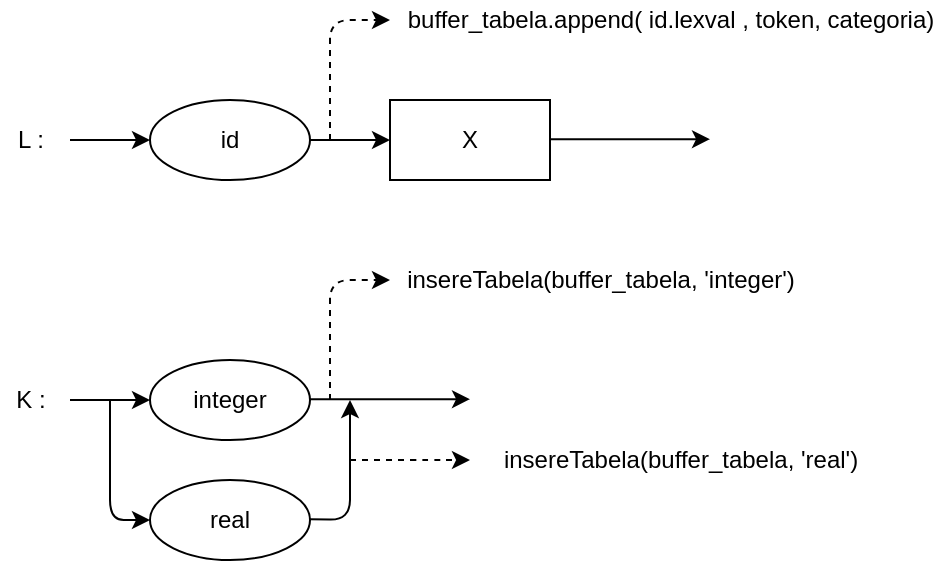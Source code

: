<mxfile version="12.8.4" type="device"><diagram id="edC9vp-m4zTwGA1ZplLm" name="Page-1"><mxGraphModel dx="813" dy="430" grid="1" gridSize="10" guides="1" tooltips="1" connect="1" arrows="1" fold="1" page="1" pageScale="1" pageWidth="827" pageHeight="1169" math="0" shadow="0"><root><mxCell id="0"/><mxCell id="1" parent="0"/><mxCell id="9a95Bi0vKmQ6lZCeBcDx-1" value="" style="endArrow=classic;html=1;" parent="1" edge="1"><mxGeometry width="50" height="50" relative="1" as="geometry"><mxPoint x="80" y="140" as="sourcePoint"/><mxPoint x="120" y="140" as="targetPoint"/></mxGeometry></mxCell><mxCell id="9a95Bi0vKmQ6lZCeBcDx-2" value="L :" style="text;html=1;align=center;verticalAlign=middle;resizable=0;points=[];autosize=1;" parent="1" vertex="1"><mxGeometry x="45" y="130" width="30" height="20" as="geometry"/></mxCell><mxCell id="9a95Bi0vKmQ6lZCeBcDx-3" value="id" style="ellipse;whiteSpace=wrap;html=1;" parent="1" vertex="1"><mxGeometry x="120" y="120" width="80" height="40" as="geometry"/></mxCell><mxCell id="9a95Bi0vKmQ6lZCeBcDx-4" value="" style="endArrow=classic;html=1;" parent="1" edge="1"><mxGeometry width="50" height="50" relative="1" as="geometry"><mxPoint x="200" y="140" as="sourcePoint"/><mxPoint x="240" y="140" as="targetPoint"/></mxGeometry></mxCell><mxCell id="9a95Bi0vKmQ6lZCeBcDx-5" value="X" style="rounded=0;whiteSpace=wrap;html=1;" parent="1" vertex="1"><mxGeometry x="240" y="120" width="80" height="40" as="geometry"/></mxCell><mxCell id="9a95Bi0vKmQ6lZCeBcDx-6" value="" style="endArrow=classic;html=1;exitX=1;exitY=0.5;exitDx=0;exitDy=0;" parent="1" edge="1"><mxGeometry width="50" height="50" relative="1" as="geometry"><mxPoint x="320" y="139.58" as="sourcePoint"/><mxPoint x="400" y="139.58" as="targetPoint"/></mxGeometry></mxCell><mxCell id="9a95Bi0vKmQ6lZCeBcDx-7" value="" style="endArrow=classic;html=1;dashed=1;" parent="1" edge="1"><mxGeometry width="50" height="50" relative="1" as="geometry"><mxPoint x="210" y="140" as="sourcePoint"/><mxPoint x="240" y="80" as="targetPoint"/><Array as="points"><mxPoint x="210" y="80"/></Array></mxGeometry></mxCell><mxCell id="9a95Bi0vKmQ6lZCeBcDx-8" value="buffer_tabela.append( id.lexval , token, categoria)" style="text;html=1;align=center;verticalAlign=middle;resizable=0;points=[];autosize=1;" parent="1" vertex="1"><mxGeometry x="240" y="70" width="280" height="20" as="geometry"/></mxCell><mxCell id="9a95Bi0vKmQ6lZCeBcDx-10" value="" style="endArrow=classic;html=1;" parent="1" edge="1"><mxGeometry width="50" height="50" relative="1" as="geometry"><mxPoint x="80" y="270" as="sourcePoint"/><mxPoint x="120" y="270" as="targetPoint"/></mxGeometry></mxCell><mxCell id="9a95Bi0vKmQ6lZCeBcDx-11" value="K :" style="text;html=1;align=center;verticalAlign=middle;resizable=0;points=[];autosize=1;" parent="1" vertex="1"><mxGeometry x="45" y="260" width="30" height="20" as="geometry"/></mxCell><mxCell id="9a95Bi0vKmQ6lZCeBcDx-12" value="integer" style="ellipse;whiteSpace=wrap;html=1;" parent="1" vertex="1"><mxGeometry x="120" y="250" width="80" height="40" as="geometry"/></mxCell><mxCell id="9a95Bi0vKmQ6lZCeBcDx-13" value="" style="endArrow=classic;html=1;exitX=1;exitY=0.5;exitDx=0;exitDy=0;" parent="1" edge="1"><mxGeometry width="50" height="50" relative="1" as="geometry"><mxPoint x="200" y="269.58" as="sourcePoint"/><mxPoint x="280" y="269.58" as="targetPoint"/></mxGeometry></mxCell><mxCell id="9a95Bi0vKmQ6lZCeBcDx-14" value="real" style="ellipse;whiteSpace=wrap;html=1;" parent="1" vertex="1"><mxGeometry x="120" y="310" width="80" height="40" as="geometry"/></mxCell><mxCell id="9a95Bi0vKmQ6lZCeBcDx-15" value="" style="endArrow=classic;html=1;entryX=0;entryY=0.5;entryDx=0;entryDy=0;" parent="1" target="9a95Bi0vKmQ6lZCeBcDx-14" edge="1"><mxGeometry width="50" height="50" relative="1" as="geometry"><mxPoint x="100" y="270" as="sourcePoint"/><mxPoint x="130" y="380.0" as="targetPoint"/><Array as="points"><mxPoint x="100" y="330"/></Array></mxGeometry></mxCell><mxCell id="9a95Bi0vKmQ6lZCeBcDx-16" value="" style="endArrow=classic;html=1;" parent="1" edge="1"><mxGeometry width="50" height="50" relative="1" as="geometry"><mxPoint x="200" y="329.58" as="sourcePoint"/><mxPoint x="220" y="270" as="targetPoint"/><Array as="points"><mxPoint x="220" y="330"/></Array></mxGeometry></mxCell><mxCell id="9a95Bi0vKmQ6lZCeBcDx-17" value="" style="endArrow=classic;html=1;dashed=1;" parent="1" edge="1"><mxGeometry width="50" height="50" relative="1" as="geometry"><mxPoint x="210" y="270" as="sourcePoint"/><mxPoint x="240" y="210" as="targetPoint"/><Array as="points"><mxPoint x="210" y="210"/></Array></mxGeometry></mxCell><mxCell id="9a95Bi0vKmQ6lZCeBcDx-19" value="insereTabela(buffer_tabela, 'integer')" style="text;html=1;align=center;verticalAlign=middle;resizable=0;points=[];autosize=1;" parent="1" vertex="1"><mxGeometry x="240" y="200" width="210" height="20" as="geometry"/></mxCell><mxCell id="9a95Bi0vKmQ6lZCeBcDx-20" value="" style="endArrow=classic;html=1;dashed=1;" parent="1" edge="1"><mxGeometry width="50" height="50" relative="1" as="geometry"><mxPoint x="220" y="300" as="sourcePoint"/><mxPoint x="280" y="300" as="targetPoint"/><Array as="points"><mxPoint x="260" y="300"/></Array></mxGeometry></mxCell><mxCell id="9a95Bi0vKmQ6lZCeBcDx-21" value="insereTabela(buffer_tabela, 'real')" style="text;html=1;align=center;verticalAlign=middle;resizable=0;points=[];autosize=1;" parent="1" vertex="1"><mxGeometry x="290" y="290" width="190" height="20" as="geometry"/></mxCell></root></mxGraphModel></diagram></mxfile>